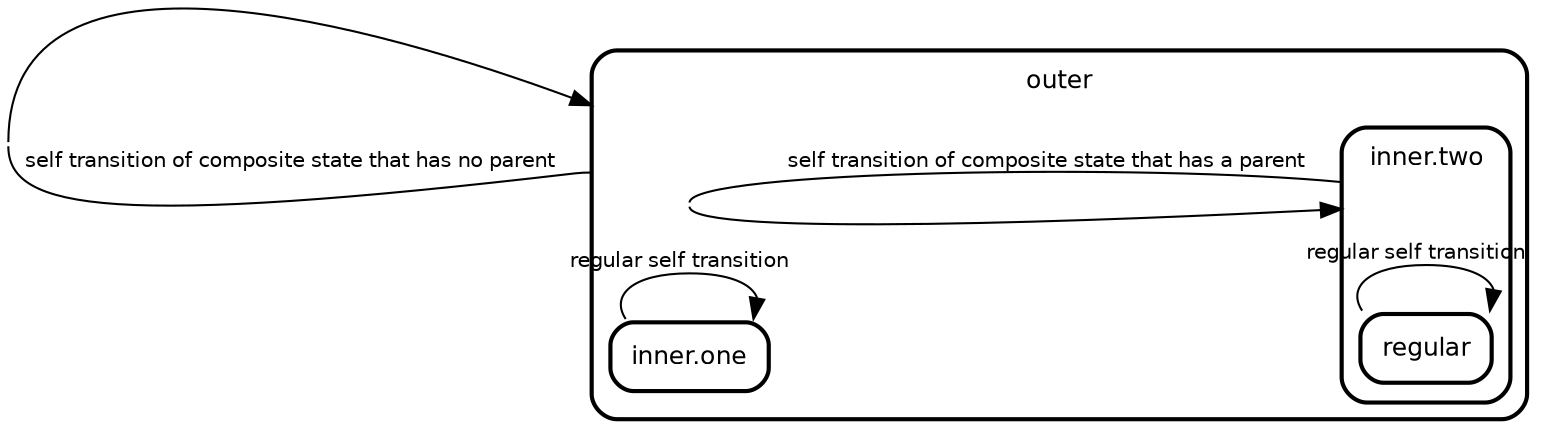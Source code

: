 digraph "state transitions" {
  fontname="Helvetica" fontsize=12 penwidth=2.0 splines=true ordering=out compound=true overlap=scale nodesep=0.3 ranksep=0.1 rankdir=LR
  node [shape=plaintext style=filled fillcolor=transparent fontname=Helvetica fontsize=12 penwidth=2.0]
  edge [fontname=Helvetica fontsize=10]

    "self_outer" [shape=point style=invis width=0 height=0]
    subgraph "cluster_outer" {
      label= <
      <table cellborder="0" border="0">
        <tr><td>outer</td></tr>
      </table>
      > style=rounded penwidth=2.0
      "outer" [shape=point style=invis margin=0 width=0 height=0 fixedsize=true]
        "self_inner.two" [shape=point style=invis width=0 height=0]
    "inner.one" [margin=0 label= < 
      <table align="center" cellborder="0" border="2" style="rounded" width="48">
        <tr><td width="48" cellpadding="7">inner.one</td></tr>
      </table>
    >]
    subgraph "cluster_inner.two" {
      label= <
      <table cellborder="0" border="0">
        <tr><td>inner.two</td></tr>
      </table>
      > style=rounded penwidth=2.0
      "inner.two" [shape=point style=invis margin=0 width=0 height=0 fixedsize=true]
        "regular" [margin=0 label= < 
      <table align="center" cellborder="0" border="2" style="rounded" width="48">
        <tr><td width="48" cellpadding="7">regular</td></tr>
      </table>
    >]
  
    }
  
    }

      "outer" -> "self_outer" [label="self transition of composite state that has no parent   \l" arrowhead=none tailport="s" headport="s" ltail="cluster_outer"]
      "self_outer" -> "outer" [lhead="cluster_outer" tailport="n"]
    "inner.one" -> "inner.one" [label="regular self transition   \l"]
      "inner.two" -> "self_inner.two" [label="self transition of composite state that has a parent   \l" arrowhead=none tailport="n" headport="n" ltail="cluster_inner.two"]
      "self_inner.two" -> "inner.two" [lhead="cluster_inner.two" tailport="s"]
    "regular" -> "regular" [label="regular self transition   \l"]
}
